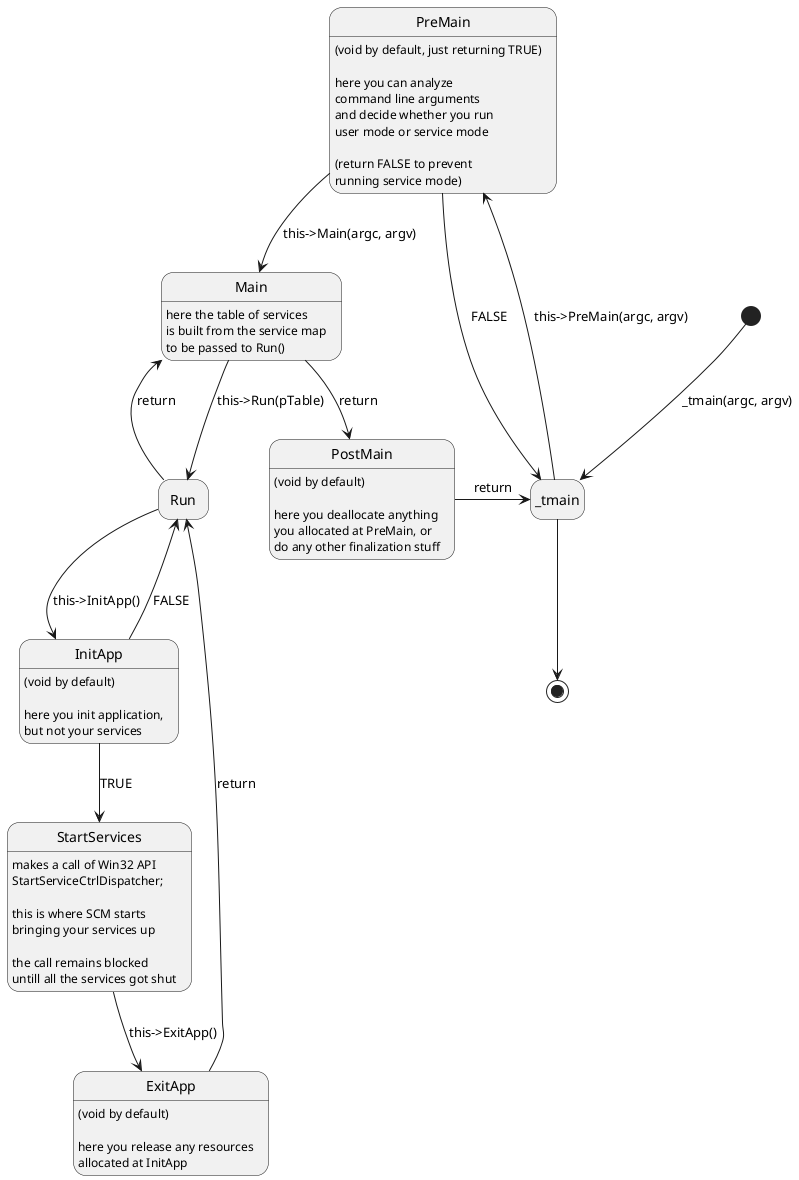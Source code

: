 @startuml ../images/appLifeCycle

hide empty description
[*] --> _tmain : _tmain(argc, argv)
_tmain --> PreMain : this->PreMain(argc, argv)
PreMain -> _tmain : FALSE
PreMain : (void by default, just returning TRUE)\n
PreMain : here you can analyze
PreMain : command line arguments
PreMain : and decide whether you run
PreMain : user mode or service mode\n
PreMain : (return FALSE to prevent
PreMain : running service mode)
PreMain --> Main : this->Main(argc, argv)

Main --> Run : this->Run(pTable)
Main : here the table of services
Main : is built from the service map 
Main : to be passed to Run()

Run -> InitApp : this->InitApp()
InitApp : (void by default)\n
InitApp : here you init application,
InitApp : but not your services

InitApp --> Run : FALSE
InitApp --> StartServices : TRUE
StartServices : makes a call of Win32 API
StartServices : StartServiceCtrlDispatcher;\n
StartServices : this is where SCM starts
StartServices : bringing your services up\n
StartServices : the call remains blocked
StartServices : untill all the services got shut

StartServices --> ExitApp : this->ExitApp()
ExitApp : (void by default)\n
ExitApp : here you release any resources
ExitApp : allocated at InitApp
ExitApp -> Run : return
Run -> Main : return
Main --> PostMain : return

PostMain -> _tmain : return
PostMain : (void by default)\n
PostMain : here you deallocate anything
PostMain : you allocated at PreMain, or
PostMain : do any other finalization stuff

_tmain --> [*]

@enduml
